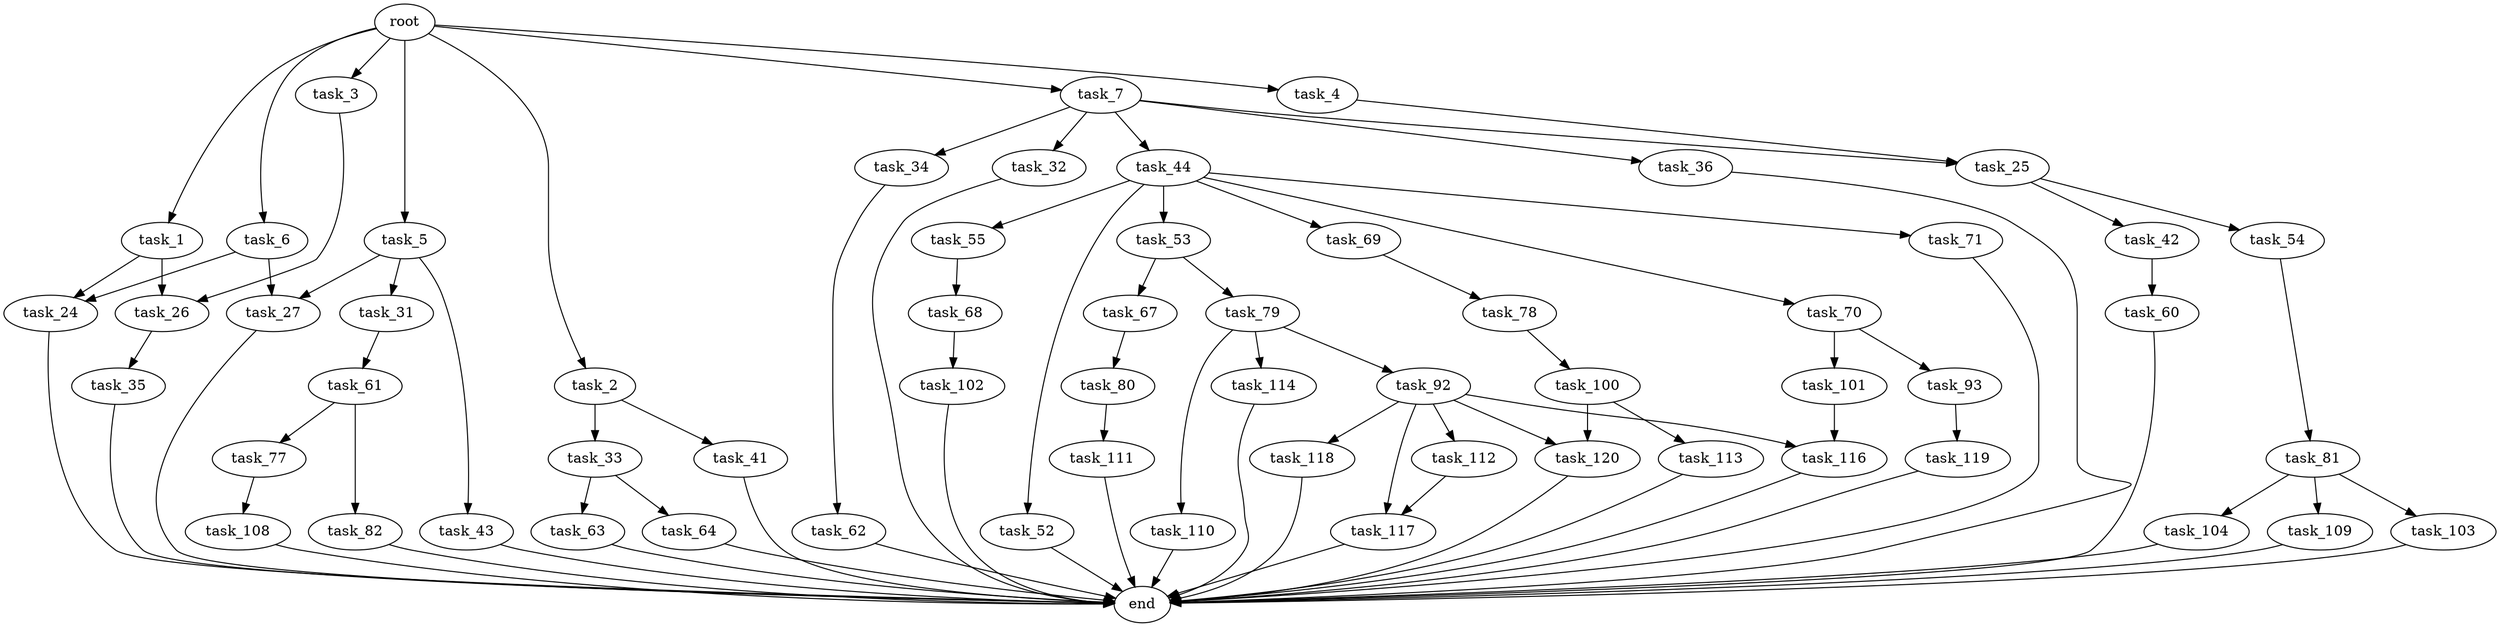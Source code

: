 digraph G {
  root [size="0.000000"];
  task_1 [size="170996287538.000000"];
  task_2 [size="55557883349.000000"];
  task_3 [size="32051200004.000000"];
  task_4 [size="1330022717.000000"];
  task_5 [size="8589934592.000000"];
  task_6 [size="11134262694.000000"];
  task_7 [size="1182820065813.000000"];
  task_24 [size="368293445632.000000"];
  task_25 [size="24306181747.000000"];
  task_26 [size="15583677184.000000"];
  task_27 [size="231928233984.000000"];
  task_31 [size="390554576211.000000"];
  task_32 [size="134217728000.000000"];
  task_33 [size="133137535025.000000"];
  task_34 [size="55472847279.000000"];
  task_35 [size="103800984932.000000"];
  task_36 [size="3611198555.000000"];
  task_41 [size="1820780514.000000"];
  task_42 [size="782757789696.000000"];
  task_43 [size="1073741824000.000000"];
  task_44 [size="1073741824000.000000"];
  task_52 [size="28991029248.000000"];
  task_53 [size="4157636354.000000"];
  task_54 [size="32620360042.000000"];
  task_55 [size="68719476736.000000"];
  task_60 [size="270606766931.000000"];
  task_61 [size="782757789696.000000"];
  task_62 [size="134217728000.000000"];
  task_63 [size="87549716863.000000"];
  task_64 [size="549755813888.000000"];
  task_67 [size="1909489545.000000"];
  task_68 [size="491511203823.000000"];
  task_69 [size="30595883192.000000"];
  task_70 [size="1073741824000.000000"];
  task_71 [size="8814216648.000000"];
  task_77 [size="180187728726.000000"];
  task_78 [size="42463387474.000000"];
  task_79 [size="291100344993.000000"];
  task_80 [size="1073741824000.000000"];
  task_81 [size="963462400.000000"];
  task_82 [size="18586337237.000000"];
  task_92 [size="368293445632.000000"];
  task_93 [size="28991029248.000000"];
  task_100 [size="134217728000.000000"];
  task_101 [size="16360840297.000000"];
  task_102 [size="4497408784.000000"];
  task_103 [size="149292987055.000000"];
  task_104 [size="1073741824000.000000"];
  task_108 [size="114677200033.000000"];
  task_109 [size="663199419332.000000"];
  task_110 [size="14902155708.000000"];
  task_111 [size="104107705525.000000"];
  task_112 [size="21829824479.000000"];
  task_113 [size="7816851106.000000"];
  task_114 [size="4610453515.000000"];
  task_116 [size="134217728000.000000"];
  task_117 [size="911817465256.000000"];
  task_118 [size="430794874051.000000"];
  task_119 [size="782757789696.000000"];
  task_120 [size="10055629404.000000"];
  end [size="0.000000"];

  root -> task_1 [size="1.000000"];
  root -> task_2 [size="1.000000"];
  root -> task_3 [size="1.000000"];
  root -> task_4 [size="1.000000"];
  root -> task_5 [size="1.000000"];
  root -> task_6 [size="1.000000"];
  root -> task_7 [size="1.000000"];
  task_1 -> task_24 [size="679477248.000000"];
  task_1 -> task_26 [size="679477248.000000"];
  task_2 -> task_33 [size="75497472.000000"];
  task_2 -> task_41 [size="75497472.000000"];
  task_3 -> task_26 [size="536870912.000000"];
  task_4 -> task_25 [size="33554432.000000"];
  task_5 -> task_27 [size="33554432.000000"];
  task_5 -> task_31 [size="33554432.000000"];
  task_5 -> task_43 [size="33554432.000000"];
  task_6 -> task_24 [size="209715200.000000"];
  task_6 -> task_27 [size="209715200.000000"];
  task_7 -> task_25 [size="838860800.000000"];
  task_7 -> task_32 [size="838860800.000000"];
  task_7 -> task_34 [size="838860800.000000"];
  task_7 -> task_36 [size="838860800.000000"];
  task_7 -> task_44 [size="838860800.000000"];
  task_24 -> end [size="1.000000"];
  task_25 -> task_42 [size="536870912.000000"];
  task_25 -> task_54 [size="536870912.000000"];
  task_26 -> task_35 [size="301989888.000000"];
  task_27 -> end [size="1.000000"];
  task_31 -> task_61 [size="411041792.000000"];
  task_32 -> end [size="1.000000"];
  task_33 -> task_63 [size="134217728.000000"];
  task_33 -> task_64 [size="134217728.000000"];
  task_34 -> task_62 [size="209715200.000000"];
  task_35 -> end [size="1.000000"];
  task_36 -> end [size="1.000000"];
  task_41 -> end [size="1.000000"];
  task_42 -> task_60 [size="679477248.000000"];
  task_43 -> end [size="1.000000"];
  task_44 -> task_52 [size="838860800.000000"];
  task_44 -> task_53 [size="838860800.000000"];
  task_44 -> task_55 [size="838860800.000000"];
  task_44 -> task_69 [size="838860800.000000"];
  task_44 -> task_70 [size="838860800.000000"];
  task_44 -> task_71 [size="838860800.000000"];
  task_52 -> end [size="1.000000"];
  task_53 -> task_67 [size="134217728.000000"];
  task_53 -> task_79 [size="134217728.000000"];
  task_54 -> task_81 [size="838860800.000000"];
  task_55 -> task_68 [size="134217728.000000"];
  task_60 -> end [size="1.000000"];
  task_61 -> task_77 [size="679477248.000000"];
  task_61 -> task_82 [size="679477248.000000"];
  task_62 -> end [size="1.000000"];
  task_63 -> end [size="1.000000"];
  task_64 -> end [size="1.000000"];
  task_67 -> task_80 [size="33554432.000000"];
  task_68 -> task_102 [size="411041792.000000"];
  task_69 -> task_78 [size="679477248.000000"];
  task_70 -> task_93 [size="838860800.000000"];
  task_70 -> task_101 [size="838860800.000000"];
  task_71 -> end [size="1.000000"];
  task_77 -> task_108 [size="301989888.000000"];
  task_78 -> task_100 [size="33554432.000000"];
  task_79 -> task_92 [size="209715200.000000"];
  task_79 -> task_110 [size="209715200.000000"];
  task_79 -> task_114 [size="209715200.000000"];
  task_80 -> task_111 [size="838860800.000000"];
  task_81 -> task_103 [size="33554432.000000"];
  task_81 -> task_104 [size="33554432.000000"];
  task_81 -> task_109 [size="33554432.000000"];
  task_82 -> end [size="1.000000"];
  task_92 -> task_112 [size="411041792.000000"];
  task_92 -> task_116 [size="411041792.000000"];
  task_92 -> task_117 [size="411041792.000000"];
  task_92 -> task_118 [size="411041792.000000"];
  task_92 -> task_120 [size="411041792.000000"];
  task_93 -> task_119 [size="75497472.000000"];
  task_100 -> task_113 [size="209715200.000000"];
  task_100 -> task_120 [size="209715200.000000"];
  task_101 -> task_116 [size="33554432.000000"];
  task_102 -> end [size="1.000000"];
  task_103 -> end [size="1.000000"];
  task_104 -> end [size="1.000000"];
  task_108 -> end [size="1.000000"];
  task_109 -> end [size="1.000000"];
  task_110 -> end [size="1.000000"];
  task_111 -> end [size="1.000000"];
  task_112 -> task_117 [size="679477248.000000"];
  task_113 -> end [size="1.000000"];
  task_114 -> end [size="1.000000"];
  task_116 -> end [size="1.000000"];
  task_117 -> end [size="1.000000"];
  task_118 -> end [size="1.000000"];
  task_119 -> end [size="1.000000"];
  task_120 -> end [size="1.000000"];
}
